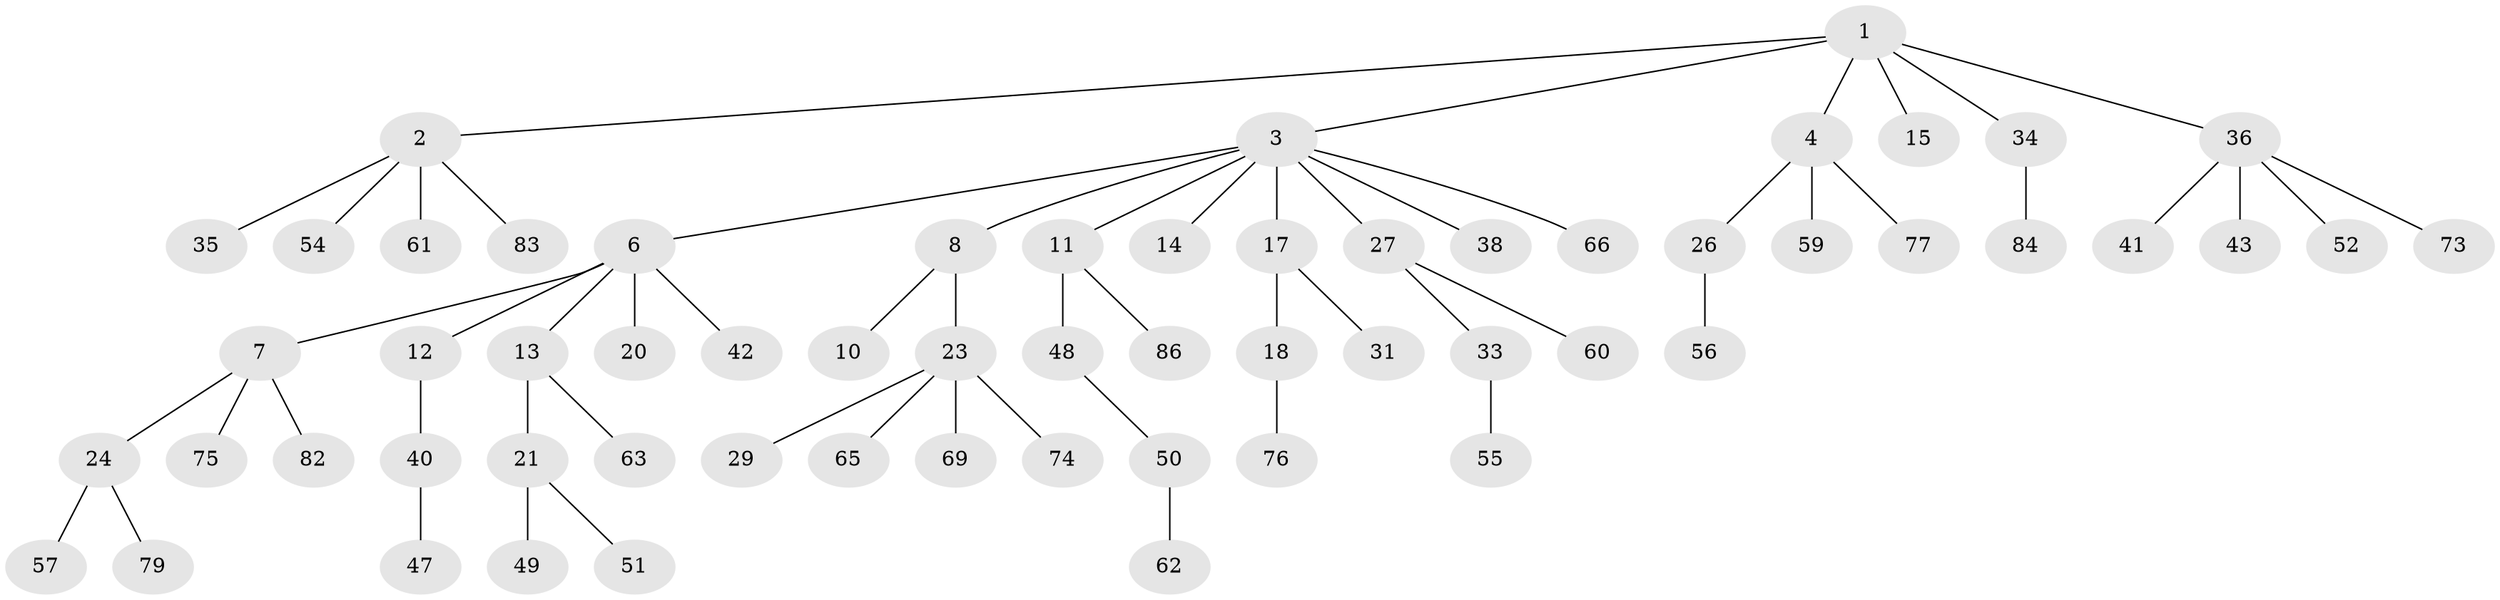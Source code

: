 // Generated by graph-tools (version 1.1) at 2025/52/02/27/25 19:52:11]
// undirected, 60 vertices, 59 edges
graph export_dot {
graph [start="1"]
  node [color=gray90,style=filled];
  1;
  2 [super="+30"];
  3 [super="+5"];
  4 [super="+19"];
  6 [super="+9"];
  7 [super="+28"];
  8 [super="+16"];
  10;
  11;
  12 [super="+46"];
  13 [super="+53"];
  14;
  15;
  17 [super="+37"];
  18 [super="+32"];
  20;
  21 [super="+22"];
  23 [super="+25"];
  24 [super="+39"];
  26;
  27;
  29 [super="+70"];
  31;
  33 [super="+78"];
  34 [super="+44"];
  35;
  36 [super="+45"];
  38;
  40;
  41;
  42;
  43 [super="+85"];
  47;
  48 [super="+80"];
  49;
  50 [super="+68"];
  51;
  52;
  54 [super="+58"];
  55;
  56 [super="+64"];
  57;
  59;
  60;
  61;
  62 [super="+67"];
  63;
  65 [super="+81"];
  66 [super="+71"];
  69 [super="+72"];
  73;
  74;
  75;
  76;
  77;
  79;
  82;
  83;
  84;
  86;
  1 -- 2;
  1 -- 3;
  1 -- 4;
  1 -- 15;
  1 -- 34;
  1 -- 36;
  2 -- 35;
  2 -- 83;
  2 -- 61;
  2 -- 54;
  3 -- 8;
  3 -- 14;
  3 -- 17;
  3 -- 27;
  3 -- 66;
  3 -- 38;
  3 -- 6;
  3 -- 11;
  4 -- 26;
  4 -- 59;
  4 -- 77;
  6 -- 7;
  6 -- 42;
  6 -- 13;
  6 -- 20;
  6 -- 12;
  7 -- 24;
  7 -- 75;
  7 -- 82;
  8 -- 10;
  8 -- 23;
  11 -- 48;
  11 -- 86;
  12 -- 40;
  13 -- 21;
  13 -- 63;
  17 -- 18;
  17 -- 31;
  18 -- 76;
  21 -- 49;
  21 -- 51;
  23 -- 65;
  23 -- 69;
  23 -- 74;
  23 -- 29;
  24 -- 57;
  24 -- 79;
  26 -- 56;
  27 -- 33;
  27 -- 60;
  33 -- 55;
  34 -- 84;
  36 -- 41;
  36 -- 43;
  36 -- 52;
  36 -- 73;
  40 -- 47;
  48 -- 50;
  50 -- 62;
}
